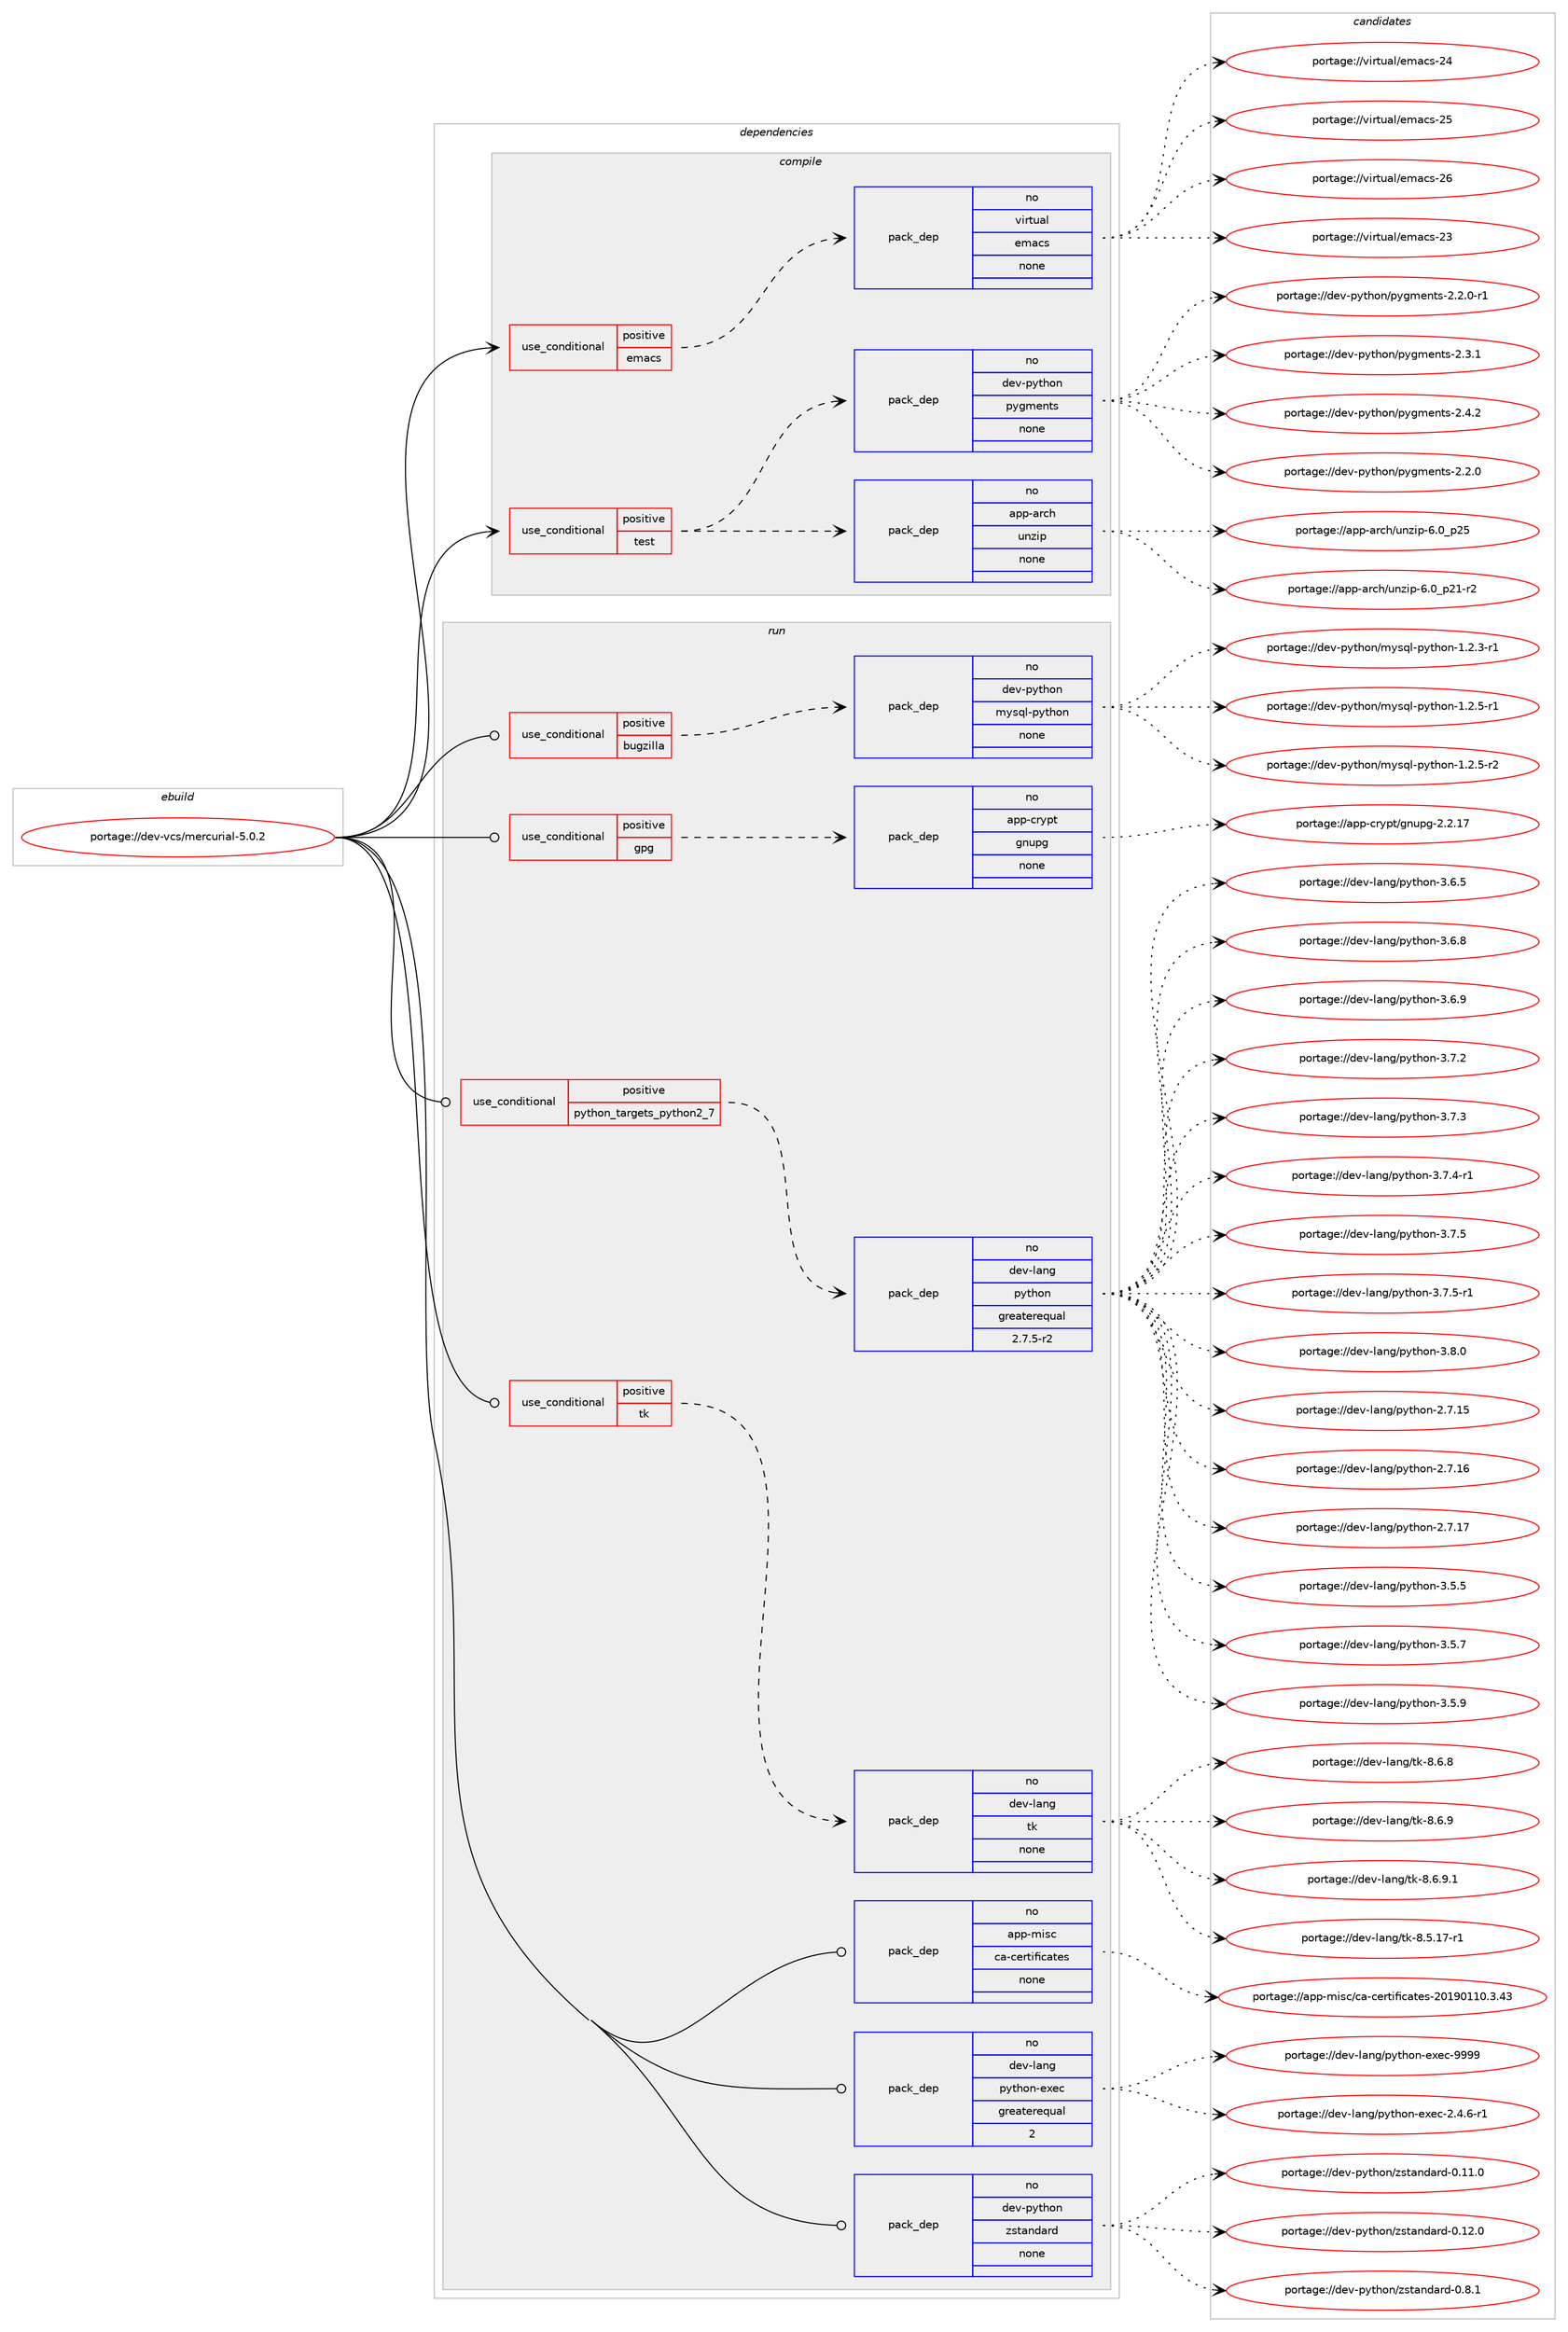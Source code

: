 digraph prolog {

# *************
# Graph options
# *************

newrank=true;
concentrate=true;
compound=true;
graph [rankdir=LR,fontname=Helvetica,fontsize=10,ranksep=1.5];#, ranksep=2.5, nodesep=0.2];
edge  [arrowhead=vee];
node  [fontname=Helvetica,fontsize=10];

# **********
# The ebuild
# **********

subgraph cluster_leftcol {
color=gray;
rank=same;
label=<<i>ebuild</i>>;
id [label="portage://dev-vcs/mercurial-5.0.2", color=red, width=4, href="../dev-vcs/mercurial-5.0.2.svg"];
}

# ****************
# The dependencies
# ****************

subgraph cluster_midcol {
color=gray;
label=<<i>dependencies</i>>;
subgraph cluster_compile {
fillcolor="#eeeeee";
style=filled;
label=<<i>compile</i>>;
subgraph cond72441 {
dependency268139 [label=<<TABLE BORDER="0" CELLBORDER="1" CELLSPACING="0" CELLPADDING="4"><TR><TD ROWSPAN="3" CELLPADDING="10">use_conditional</TD></TR><TR><TD>positive</TD></TR><TR><TD>emacs</TD></TR></TABLE>>, shape=none, color=red];
subgraph pack191954 {
dependency268140 [label=<<TABLE BORDER="0" CELLBORDER="1" CELLSPACING="0" CELLPADDING="4" WIDTH="220"><TR><TD ROWSPAN="6" CELLPADDING="30">pack_dep</TD></TR><TR><TD WIDTH="110">no</TD></TR><TR><TD>virtual</TD></TR><TR><TD>emacs</TD></TR><TR><TD>none</TD></TR><TR><TD></TD></TR></TABLE>>, shape=none, color=blue];
}
dependency268139:e -> dependency268140:w [weight=20,style="dashed",arrowhead="vee"];
}
id:e -> dependency268139:w [weight=20,style="solid",arrowhead="vee"];
subgraph cond72442 {
dependency268141 [label=<<TABLE BORDER="0" CELLBORDER="1" CELLSPACING="0" CELLPADDING="4"><TR><TD ROWSPAN="3" CELLPADDING="10">use_conditional</TD></TR><TR><TD>positive</TD></TR><TR><TD>test</TD></TR></TABLE>>, shape=none, color=red];
subgraph pack191955 {
dependency268142 [label=<<TABLE BORDER="0" CELLBORDER="1" CELLSPACING="0" CELLPADDING="4" WIDTH="220"><TR><TD ROWSPAN="6" CELLPADDING="30">pack_dep</TD></TR><TR><TD WIDTH="110">no</TD></TR><TR><TD>app-arch</TD></TR><TR><TD>unzip</TD></TR><TR><TD>none</TD></TR><TR><TD></TD></TR></TABLE>>, shape=none, color=blue];
}
dependency268141:e -> dependency268142:w [weight=20,style="dashed",arrowhead="vee"];
subgraph pack191956 {
dependency268143 [label=<<TABLE BORDER="0" CELLBORDER="1" CELLSPACING="0" CELLPADDING="4" WIDTH="220"><TR><TD ROWSPAN="6" CELLPADDING="30">pack_dep</TD></TR><TR><TD WIDTH="110">no</TD></TR><TR><TD>dev-python</TD></TR><TR><TD>pygments</TD></TR><TR><TD>none</TD></TR><TR><TD></TD></TR></TABLE>>, shape=none, color=blue];
}
dependency268141:e -> dependency268143:w [weight=20,style="dashed",arrowhead="vee"];
}
id:e -> dependency268141:w [weight=20,style="solid",arrowhead="vee"];
}
subgraph cluster_compileandrun {
fillcolor="#eeeeee";
style=filled;
label=<<i>compile and run</i>>;
}
subgraph cluster_run {
fillcolor="#eeeeee";
style=filled;
label=<<i>run</i>>;
subgraph cond72443 {
dependency268144 [label=<<TABLE BORDER="0" CELLBORDER="1" CELLSPACING="0" CELLPADDING="4"><TR><TD ROWSPAN="3" CELLPADDING="10">use_conditional</TD></TR><TR><TD>positive</TD></TR><TR><TD>bugzilla</TD></TR></TABLE>>, shape=none, color=red];
subgraph pack191957 {
dependency268145 [label=<<TABLE BORDER="0" CELLBORDER="1" CELLSPACING="0" CELLPADDING="4" WIDTH="220"><TR><TD ROWSPAN="6" CELLPADDING="30">pack_dep</TD></TR><TR><TD WIDTH="110">no</TD></TR><TR><TD>dev-python</TD></TR><TR><TD>mysql-python</TD></TR><TR><TD>none</TD></TR><TR><TD></TD></TR></TABLE>>, shape=none, color=blue];
}
dependency268144:e -> dependency268145:w [weight=20,style="dashed",arrowhead="vee"];
}
id:e -> dependency268144:w [weight=20,style="solid",arrowhead="odot"];
subgraph cond72444 {
dependency268146 [label=<<TABLE BORDER="0" CELLBORDER="1" CELLSPACING="0" CELLPADDING="4"><TR><TD ROWSPAN="3" CELLPADDING="10">use_conditional</TD></TR><TR><TD>positive</TD></TR><TR><TD>gpg</TD></TR></TABLE>>, shape=none, color=red];
subgraph pack191958 {
dependency268147 [label=<<TABLE BORDER="0" CELLBORDER="1" CELLSPACING="0" CELLPADDING="4" WIDTH="220"><TR><TD ROWSPAN="6" CELLPADDING="30">pack_dep</TD></TR><TR><TD WIDTH="110">no</TD></TR><TR><TD>app-crypt</TD></TR><TR><TD>gnupg</TD></TR><TR><TD>none</TD></TR><TR><TD></TD></TR></TABLE>>, shape=none, color=blue];
}
dependency268146:e -> dependency268147:w [weight=20,style="dashed",arrowhead="vee"];
}
id:e -> dependency268146:w [weight=20,style="solid",arrowhead="odot"];
subgraph cond72445 {
dependency268148 [label=<<TABLE BORDER="0" CELLBORDER="1" CELLSPACING="0" CELLPADDING="4"><TR><TD ROWSPAN="3" CELLPADDING="10">use_conditional</TD></TR><TR><TD>positive</TD></TR><TR><TD>python_targets_python2_7</TD></TR></TABLE>>, shape=none, color=red];
subgraph pack191959 {
dependency268149 [label=<<TABLE BORDER="0" CELLBORDER="1" CELLSPACING="0" CELLPADDING="4" WIDTH="220"><TR><TD ROWSPAN="6" CELLPADDING="30">pack_dep</TD></TR><TR><TD WIDTH="110">no</TD></TR><TR><TD>dev-lang</TD></TR><TR><TD>python</TD></TR><TR><TD>greaterequal</TD></TR><TR><TD>2.7.5-r2</TD></TR></TABLE>>, shape=none, color=blue];
}
dependency268148:e -> dependency268149:w [weight=20,style="dashed",arrowhead="vee"];
}
id:e -> dependency268148:w [weight=20,style="solid",arrowhead="odot"];
subgraph cond72446 {
dependency268150 [label=<<TABLE BORDER="0" CELLBORDER="1" CELLSPACING="0" CELLPADDING="4"><TR><TD ROWSPAN="3" CELLPADDING="10">use_conditional</TD></TR><TR><TD>positive</TD></TR><TR><TD>tk</TD></TR></TABLE>>, shape=none, color=red];
subgraph pack191960 {
dependency268151 [label=<<TABLE BORDER="0" CELLBORDER="1" CELLSPACING="0" CELLPADDING="4" WIDTH="220"><TR><TD ROWSPAN="6" CELLPADDING="30">pack_dep</TD></TR><TR><TD WIDTH="110">no</TD></TR><TR><TD>dev-lang</TD></TR><TR><TD>tk</TD></TR><TR><TD>none</TD></TR><TR><TD></TD></TR></TABLE>>, shape=none, color=blue];
}
dependency268150:e -> dependency268151:w [weight=20,style="dashed",arrowhead="vee"];
}
id:e -> dependency268150:w [weight=20,style="solid",arrowhead="odot"];
subgraph pack191961 {
dependency268152 [label=<<TABLE BORDER="0" CELLBORDER="1" CELLSPACING="0" CELLPADDING="4" WIDTH="220"><TR><TD ROWSPAN="6" CELLPADDING="30">pack_dep</TD></TR><TR><TD WIDTH="110">no</TD></TR><TR><TD>app-misc</TD></TR><TR><TD>ca-certificates</TD></TR><TR><TD>none</TD></TR><TR><TD></TD></TR></TABLE>>, shape=none, color=blue];
}
id:e -> dependency268152:w [weight=20,style="solid",arrowhead="odot"];
subgraph pack191962 {
dependency268153 [label=<<TABLE BORDER="0" CELLBORDER="1" CELLSPACING="0" CELLPADDING="4" WIDTH="220"><TR><TD ROWSPAN="6" CELLPADDING="30">pack_dep</TD></TR><TR><TD WIDTH="110">no</TD></TR><TR><TD>dev-lang</TD></TR><TR><TD>python-exec</TD></TR><TR><TD>greaterequal</TD></TR><TR><TD>2</TD></TR></TABLE>>, shape=none, color=blue];
}
id:e -> dependency268153:w [weight=20,style="solid",arrowhead="odot"];
subgraph pack191963 {
dependency268154 [label=<<TABLE BORDER="0" CELLBORDER="1" CELLSPACING="0" CELLPADDING="4" WIDTH="220"><TR><TD ROWSPAN="6" CELLPADDING="30">pack_dep</TD></TR><TR><TD WIDTH="110">no</TD></TR><TR><TD>dev-python</TD></TR><TR><TD>zstandard</TD></TR><TR><TD>none</TD></TR><TR><TD></TD></TR></TABLE>>, shape=none, color=blue];
}
id:e -> dependency268154:w [weight=20,style="solid",arrowhead="odot"];
}
}

# **************
# The candidates
# **************

subgraph cluster_choices {
rank=same;
color=gray;
label=<<i>candidates</i>>;

subgraph choice191954 {
color=black;
nodesep=1;
choiceportage11810511411611797108471011099799115455051 [label="portage://virtual/emacs-23", color=red, width=4,href="../virtual/emacs-23.svg"];
choiceportage11810511411611797108471011099799115455052 [label="portage://virtual/emacs-24", color=red, width=4,href="../virtual/emacs-24.svg"];
choiceportage11810511411611797108471011099799115455053 [label="portage://virtual/emacs-25", color=red, width=4,href="../virtual/emacs-25.svg"];
choiceportage11810511411611797108471011099799115455054 [label="portage://virtual/emacs-26", color=red, width=4,href="../virtual/emacs-26.svg"];
dependency268140:e -> choiceportage11810511411611797108471011099799115455051:w [style=dotted,weight="100"];
dependency268140:e -> choiceportage11810511411611797108471011099799115455052:w [style=dotted,weight="100"];
dependency268140:e -> choiceportage11810511411611797108471011099799115455053:w [style=dotted,weight="100"];
dependency268140:e -> choiceportage11810511411611797108471011099799115455054:w [style=dotted,weight="100"];
}
subgraph choice191955 {
color=black;
nodesep=1;
choiceportage9711211245971149910447117110122105112455446489511250494511450 [label="portage://app-arch/unzip-6.0_p21-r2", color=red, width=4,href="../app-arch/unzip-6.0_p21-r2.svg"];
choiceportage971121124597114991044711711012210511245544648951125053 [label="portage://app-arch/unzip-6.0_p25", color=red, width=4,href="../app-arch/unzip-6.0_p25.svg"];
dependency268142:e -> choiceportage9711211245971149910447117110122105112455446489511250494511450:w [style=dotted,weight="100"];
dependency268142:e -> choiceportage971121124597114991044711711012210511245544648951125053:w [style=dotted,weight="100"];
}
subgraph choice191956 {
color=black;
nodesep=1;
choiceportage1001011184511212111610411111047112121103109101110116115455046504648 [label="portage://dev-python/pygments-2.2.0", color=red, width=4,href="../dev-python/pygments-2.2.0.svg"];
choiceportage10010111845112121116104111110471121211031091011101161154550465046484511449 [label="portage://dev-python/pygments-2.2.0-r1", color=red, width=4,href="../dev-python/pygments-2.2.0-r1.svg"];
choiceportage1001011184511212111610411111047112121103109101110116115455046514649 [label="portage://dev-python/pygments-2.3.1", color=red, width=4,href="../dev-python/pygments-2.3.1.svg"];
choiceportage1001011184511212111610411111047112121103109101110116115455046524650 [label="portage://dev-python/pygments-2.4.2", color=red, width=4,href="../dev-python/pygments-2.4.2.svg"];
dependency268143:e -> choiceportage1001011184511212111610411111047112121103109101110116115455046504648:w [style=dotted,weight="100"];
dependency268143:e -> choiceportage10010111845112121116104111110471121211031091011101161154550465046484511449:w [style=dotted,weight="100"];
dependency268143:e -> choiceportage1001011184511212111610411111047112121103109101110116115455046514649:w [style=dotted,weight="100"];
dependency268143:e -> choiceportage1001011184511212111610411111047112121103109101110116115455046524650:w [style=dotted,weight="100"];
}
subgraph choice191957 {
color=black;
nodesep=1;
choiceportage1001011184511212111610411111047109121115113108451121211161041111104549465046514511449 [label="portage://dev-python/mysql-python-1.2.3-r1", color=red, width=4,href="../dev-python/mysql-python-1.2.3-r1.svg"];
choiceportage1001011184511212111610411111047109121115113108451121211161041111104549465046534511449 [label="portage://dev-python/mysql-python-1.2.5-r1", color=red, width=4,href="../dev-python/mysql-python-1.2.5-r1.svg"];
choiceportage1001011184511212111610411111047109121115113108451121211161041111104549465046534511450 [label="portage://dev-python/mysql-python-1.2.5-r2", color=red, width=4,href="../dev-python/mysql-python-1.2.5-r2.svg"];
dependency268145:e -> choiceportage1001011184511212111610411111047109121115113108451121211161041111104549465046514511449:w [style=dotted,weight="100"];
dependency268145:e -> choiceportage1001011184511212111610411111047109121115113108451121211161041111104549465046534511449:w [style=dotted,weight="100"];
dependency268145:e -> choiceportage1001011184511212111610411111047109121115113108451121211161041111104549465046534511450:w [style=dotted,weight="100"];
}
subgraph choice191958 {
color=black;
nodesep=1;
choiceportage9711211245991141211121164710311011711210345504650464955 [label="portage://app-crypt/gnupg-2.2.17", color=red, width=4,href="../app-crypt/gnupg-2.2.17.svg"];
dependency268147:e -> choiceportage9711211245991141211121164710311011711210345504650464955:w [style=dotted,weight="100"];
}
subgraph choice191959 {
color=black;
nodesep=1;
choiceportage10010111845108971101034711212111610411111045504655464953 [label="portage://dev-lang/python-2.7.15", color=red, width=4,href="../dev-lang/python-2.7.15.svg"];
choiceportage10010111845108971101034711212111610411111045504655464954 [label="portage://dev-lang/python-2.7.16", color=red, width=4,href="../dev-lang/python-2.7.16.svg"];
choiceportage10010111845108971101034711212111610411111045504655464955 [label="portage://dev-lang/python-2.7.17", color=red, width=4,href="../dev-lang/python-2.7.17.svg"];
choiceportage100101118451089711010347112121116104111110455146534653 [label="portage://dev-lang/python-3.5.5", color=red, width=4,href="../dev-lang/python-3.5.5.svg"];
choiceportage100101118451089711010347112121116104111110455146534655 [label="portage://dev-lang/python-3.5.7", color=red, width=4,href="../dev-lang/python-3.5.7.svg"];
choiceportage100101118451089711010347112121116104111110455146534657 [label="portage://dev-lang/python-3.5.9", color=red, width=4,href="../dev-lang/python-3.5.9.svg"];
choiceportage100101118451089711010347112121116104111110455146544653 [label="portage://dev-lang/python-3.6.5", color=red, width=4,href="../dev-lang/python-3.6.5.svg"];
choiceportage100101118451089711010347112121116104111110455146544656 [label="portage://dev-lang/python-3.6.8", color=red, width=4,href="../dev-lang/python-3.6.8.svg"];
choiceportage100101118451089711010347112121116104111110455146544657 [label="portage://dev-lang/python-3.6.9", color=red, width=4,href="../dev-lang/python-3.6.9.svg"];
choiceportage100101118451089711010347112121116104111110455146554650 [label="portage://dev-lang/python-3.7.2", color=red, width=4,href="../dev-lang/python-3.7.2.svg"];
choiceportage100101118451089711010347112121116104111110455146554651 [label="portage://dev-lang/python-3.7.3", color=red, width=4,href="../dev-lang/python-3.7.3.svg"];
choiceportage1001011184510897110103471121211161041111104551465546524511449 [label="portage://dev-lang/python-3.7.4-r1", color=red, width=4,href="../dev-lang/python-3.7.4-r1.svg"];
choiceportage100101118451089711010347112121116104111110455146554653 [label="portage://dev-lang/python-3.7.5", color=red, width=4,href="../dev-lang/python-3.7.5.svg"];
choiceportage1001011184510897110103471121211161041111104551465546534511449 [label="portage://dev-lang/python-3.7.5-r1", color=red, width=4,href="../dev-lang/python-3.7.5-r1.svg"];
choiceportage100101118451089711010347112121116104111110455146564648 [label="portage://dev-lang/python-3.8.0", color=red, width=4,href="../dev-lang/python-3.8.0.svg"];
dependency268149:e -> choiceportage10010111845108971101034711212111610411111045504655464953:w [style=dotted,weight="100"];
dependency268149:e -> choiceportage10010111845108971101034711212111610411111045504655464954:w [style=dotted,weight="100"];
dependency268149:e -> choiceportage10010111845108971101034711212111610411111045504655464955:w [style=dotted,weight="100"];
dependency268149:e -> choiceportage100101118451089711010347112121116104111110455146534653:w [style=dotted,weight="100"];
dependency268149:e -> choiceportage100101118451089711010347112121116104111110455146534655:w [style=dotted,weight="100"];
dependency268149:e -> choiceportage100101118451089711010347112121116104111110455146534657:w [style=dotted,weight="100"];
dependency268149:e -> choiceportage100101118451089711010347112121116104111110455146544653:w [style=dotted,weight="100"];
dependency268149:e -> choiceportage100101118451089711010347112121116104111110455146544656:w [style=dotted,weight="100"];
dependency268149:e -> choiceportage100101118451089711010347112121116104111110455146544657:w [style=dotted,weight="100"];
dependency268149:e -> choiceportage100101118451089711010347112121116104111110455146554650:w [style=dotted,weight="100"];
dependency268149:e -> choiceportage100101118451089711010347112121116104111110455146554651:w [style=dotted,weight="100"];
dependency268149:e -> choiceportage1001011184510897110103471121211161041111104551465546524511449:w [style=dotted,weight="100"];
dependency268149:e -> choiceportage100101118451089711010347112121116104111110455146554653:w [style=dotted,weight="100"];
dependency268149:e -> choiceportage1001011184510897110103471121211161041111104551465546534511449:w [style=dotted,weight="100"];
dependency268149:e -> choiceportage100101118451089711010347112121116104111110455146564648:w [style=dotted,weight="100"];
}
subgraph choice191960 {
color=black;
nodesep=1;
choiceportage100101118451089711010347116107455646534649554511449 [label="portage://dev-lang/tk-8.5.17-r1", color=red, width=4,href="../dev-lang/tk-8.5.17-r1.svg"];
choiceportage100101118451089711010347116107455646544656 [label="portage://dev-lang/tk-8.6.8", color=red, width=4,href="../dev-lang/tk-8.6.8.svg"];
choiceportage100101118451089711010347116107455646544657 [label="portage://dev-lang/tk-8.6.9", color=red, width=4,href="../dev-lang/tk-8.6.9.svg"];
choiceportage1001011184510897110103471161074556465446574649 [label="portage://dev-lang/tk-8.6.9.1", color=red, width=4,href="../dev-lang/tk-8.6.9.1.svg"];
dependency268151:e -> choiceportage100101118451089711010347116107455646534649554511449:w [style=dotted,weight="100"];
dependency268151:e -> choiceportage100101118451089711010347116107455646544656:w [style=dotted,weight="100"];
dependency268151:e -> choiceportage100101118451089711010347116107455646544657:w [style=dotted,weight="100"];
dependency268151:e -> choiceportage1001011184510897110103471161074556465446574649:w [style=dotted,weight="100"];
}
subgraph choice191961 {
color=black;
nodesep=1;
choiceportage971121124510910511599479997459910111411610510210599971161011154550484957484949484651465251 [label="portage://app-misc/ca-certificates-20190110.3.43", color=red, width=4,href="../app-misc/ca-certificates-20190110.3.43.svg"];
dependency268152:e -> choiceportage971121124510910511599479997459910111411610510210599971161011154550484957484949484651465251:w [style=dotted,weight="100"];
}
subgraph choice191962 {
color=black;
nodesep=1;
choiceportage10010111845108971101034711212111610411111045101120101994550465246544511449 [label="portage://dev-lang/python-exec-2.4.6-r1", color=red, width=4,href="../dev-lang/python-exec-2.4.6-r1.svg"];
choiceportage10010111845108971101034711212111610411111045101120101994557575757 [label="portage://dev-lang/python-exec-9999", color=red, width=4,href="../dev-lang/python-exec-9999.svg"];
dependency268153:e -> choiceportage10010111845108971101034711212111610411111045101120101994550465246544511449:w [style=dotted,weight="100"];
dependency268153:e -> choiceportage10010111845108971101034711212111610411111045101120101994557575757:w [style=dotted,weight="100"];
}
subgraph choice191963 {
color=black;
nodesep=1;
choiceportage1001011184511212111610411111047122115116971101009711410045484649494648 [label="portage://dev-python/zstandard-0.11.0", color=red, width=4,href="../dev-python/zstandard-0.11.0.svg"];
choiceportage1001011184511212111610411111047122115116971101009711410045484649504648 [label="portage://dev-python/zstandard-0.12.0", color=red, width=4,href="../dev-python/zstandard-0.12.0.svg"];
choiceportage10010111845112121116104111110471221151169711010097114100454846564649 [label="portage://dev-python/zstandard-0.8.1", color=red, width=4,href="../dev-python/zstandard-0.8.1.svg"];
dependency268154:e -> choiceportage1001011184511212111610411111047122115116971101009711410045484649494648:w [style=dotted,weight="100"];
dependency268154:e -> choiceportage1001011184511212111610411111047122115116971101009711410045484649504648:w [style=dotted,weight="100"];
dependency268154:e -> choiceportage10010111845112121116104111110471221151169711010097114100454846564649:w [style=dotted,weight="100"];
}
}

}
